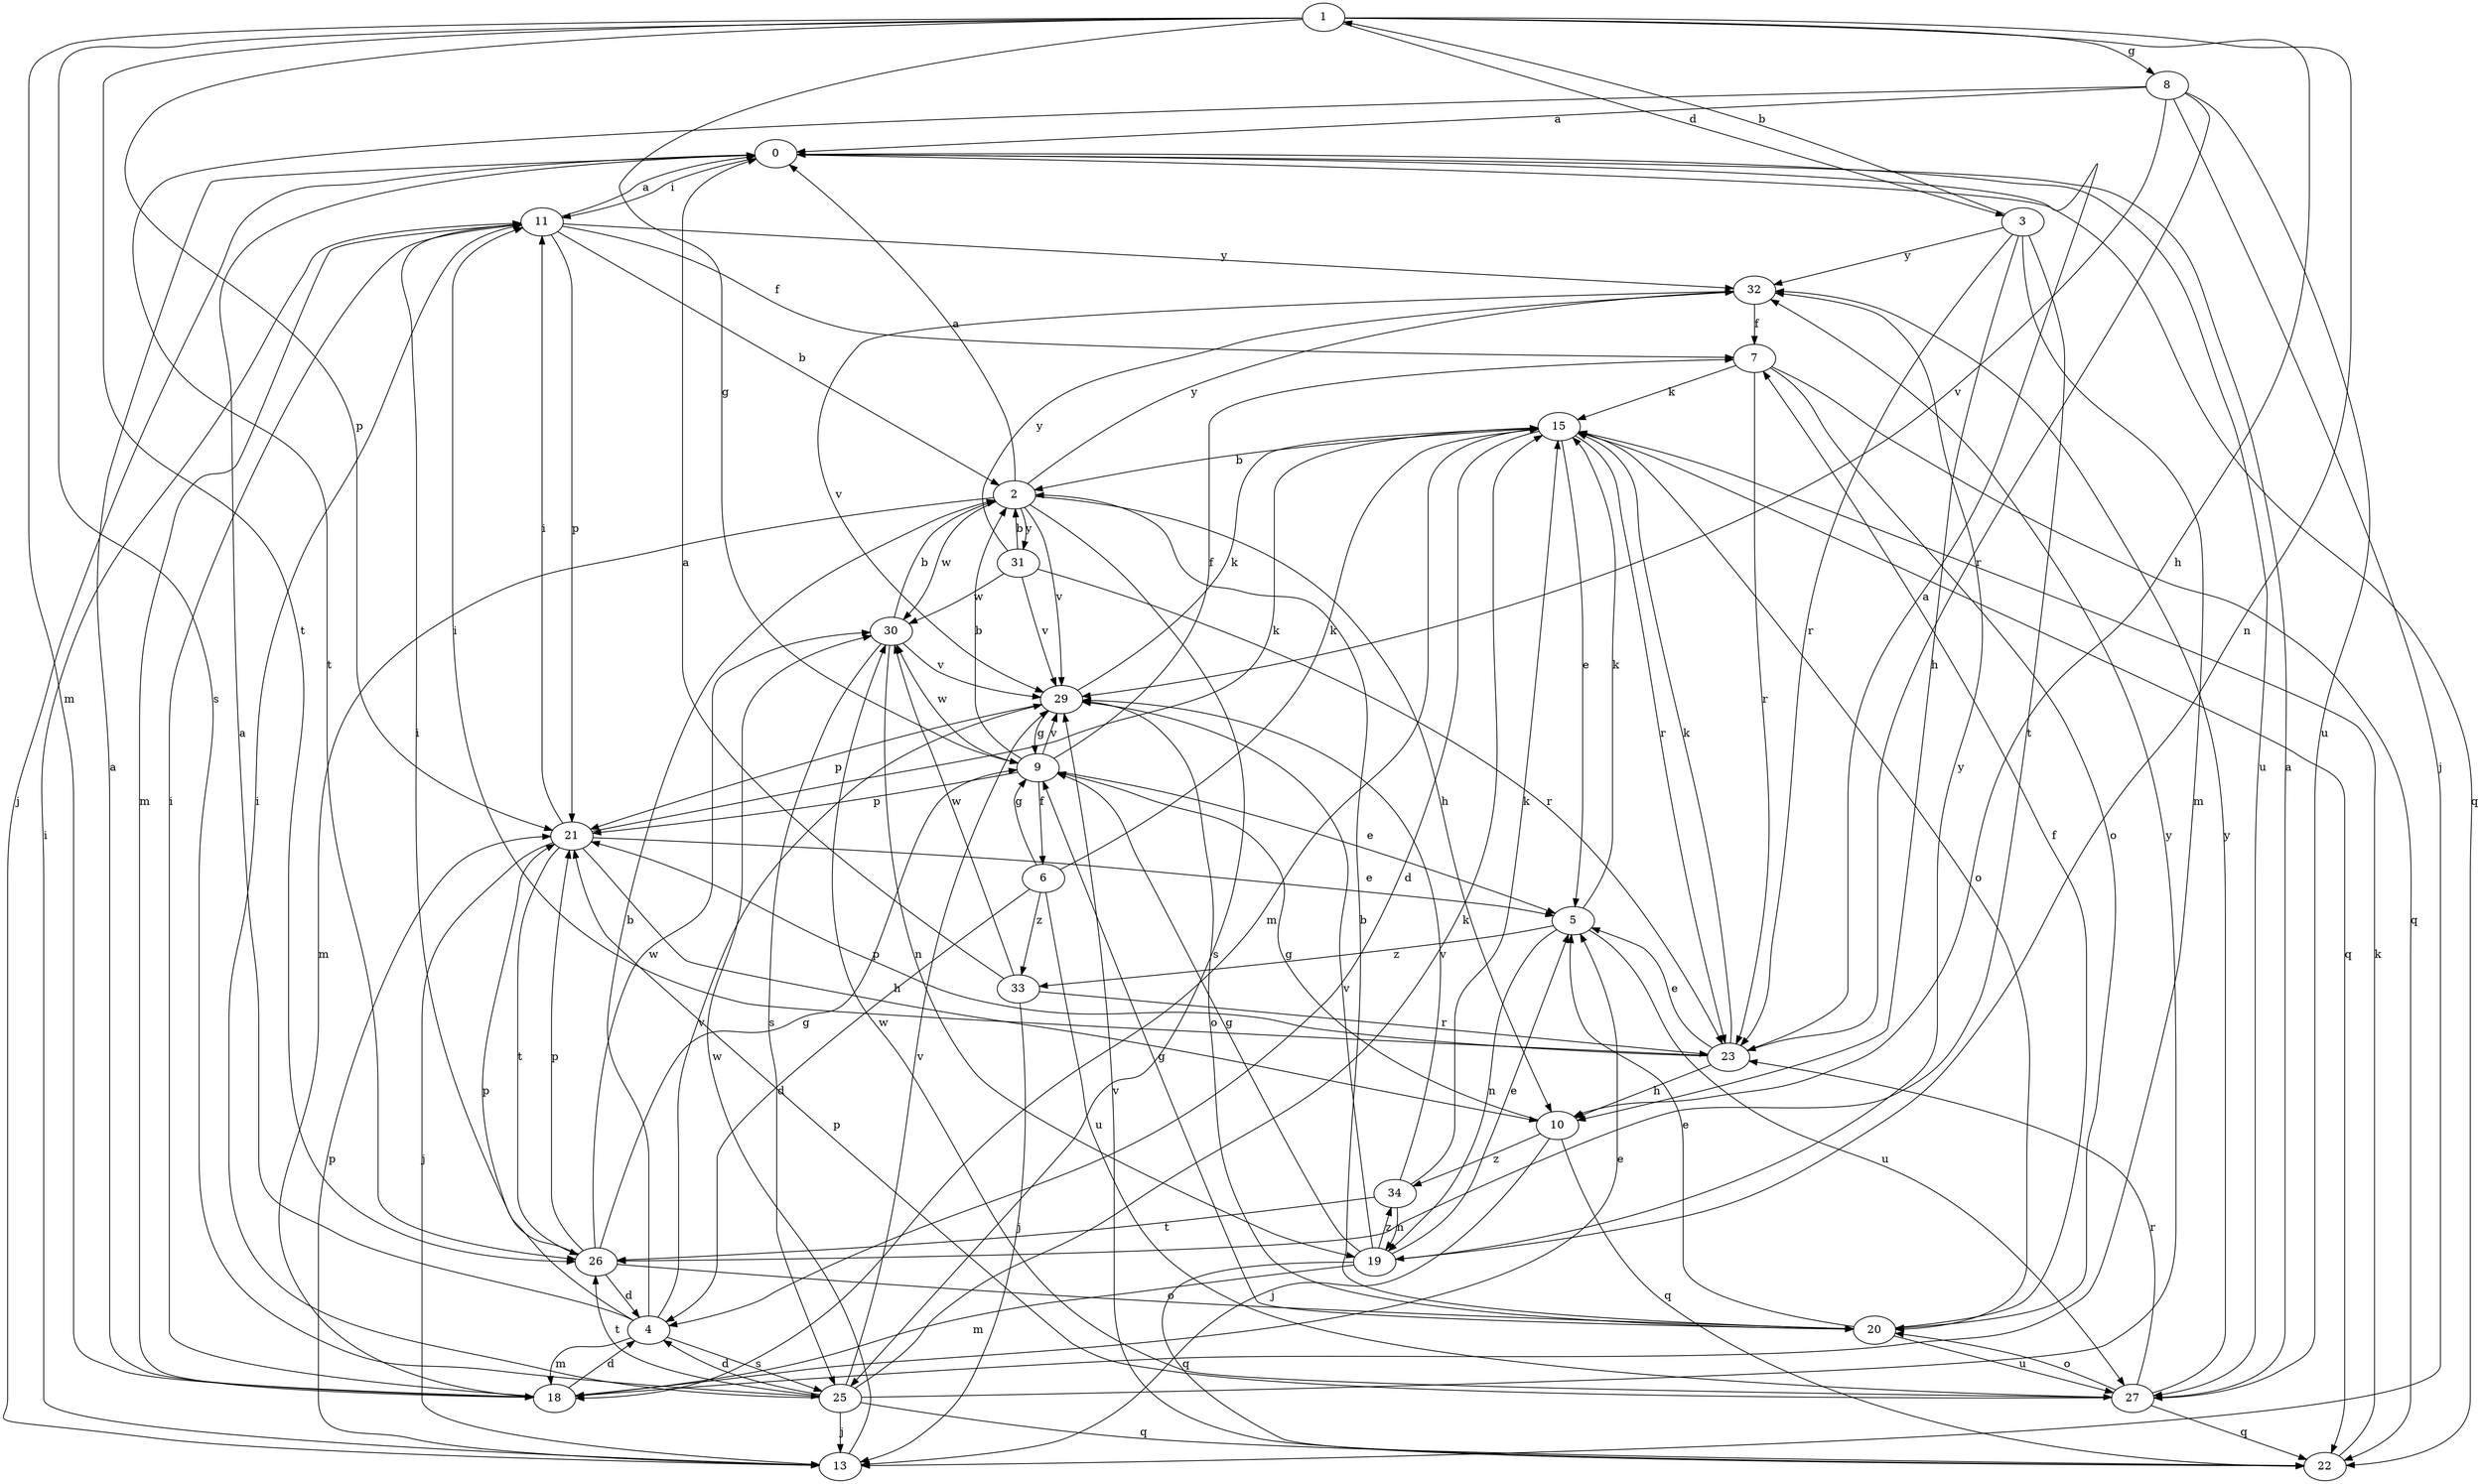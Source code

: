 strict digraph  {
0;
1;
2;
3;
4;
5;
6;
7;
8;
9;
10;
11;
13;
15;
18;
19;
20;
21;
22;
23;
25;
26;
27;
29;
30;
31;
32;
33;
34;
0 -> 11  [label=i];
0 -> 13  [label=j];
0 -> 22  [label=q];
0 -> 27  [label=u];
1 -> 3  [label=d];
1 -> 8  [label=g];
1 -> 9  [label=g];
1 -> 10  [label=h];
1 -> 18  [label=m];
1 -> 19  [label=n];
1 -> 21  [label=p];
1 -> 25  [label=s];
1 -> 26  [label=t];
2 -> 0  [label=a];
2 -> 10  [label=h];
2 -> 18  [label=m];
2 -> 25  [label=s];
2 -> 29  [label=v];
2 -> 30  [label=w];
2 -> 31  [label=y];
2 -> 32  [label=y];
3 -> 1  [label=b];
3 -> 10  [label=h];
3 -> 18  [label=m];
3 -> 23  [label=r];
3 -> 26  [label=t];
3 -> 32  [label=y];
4 -> 0  [label=a];
4 -> 2  [label=b];
4 -> 18  [label=m];
4 -> 21  [label=p];
4 -> 25  [label=s];
4 -> 29  [label=v];
5 -> 15  [label=k];
5 -> 19  [label=n];
5 -> 27  [label=u];
5 -> 33  [label=z];
6 -> 4  [label=d];
6 -> 9  [label=g];
6 -> 15  [label=k];
6 -> 27  [label=u];
6 -> 33  [label=z];
7 -> 15  [label=k];
7 -> 20  [label=o];
7 -> 22  [label=q];
7 -> 23  [label=r];
8 -> 0  [label=a];
8 -> 13  [label=j];
8 -> 23  [label=r];
8 -> 26  [label=t];
8 -> 27  [label=u];
8 -> 29  [label=v];
9 -> 2  [label=b];
9 -> 5  [label=e];
9 -> 6  [label=f];
9 -> 7  [label=f];
9 -> 21  [label=p];
9 -> 29  [label=v];
9 -> 30  [label=w];
10 -> 9  [label=g];
10 -> 13  [label=j];
10 -> 22  [label=q];
10 -> 34  [label=z];
11 -> 0  [label=a];
11 -> 2  [label=b];
11 -> 7  [label=f];
11 -> 18  [label=m];
11 -> 21  [label=p];
11 -> 32  [label=y];
13 -> 11  [label=i];
13 -> 21  [label=p];
13 -> 30  [label=w];
15 -> 2  [label=b];
15 -> 4  [label=d];
15 -> 5  [label=e];
15 -> 18  [label=m];
15 -> 20  [label=o];
15 -> 22  [label=q];
15 -> 23  [label=r];
18 -> 0  [label=a];
18 -> 4  [label=d];
18 -> 5  [label=e];
18 -> 11  [label=i];
19 -> 5  [label=e];
19 -> 9  [label=g];
19 -> 18  [label=m];
19 -> 22  [label=q];
19 -> 29  [label=v];
19 -> 32  [label=y];
19 -> 34  [label=z];
20 -> 2  [label=b];
20 -> 5  [label=e];
20 -> 7  [label=f];
20 -> 9  [label=g];
20 -> 27  [label=u];
21 -> 5  [label=e];
21 -> 10  [label=h];
21 -> 11  [label=i];
21 -> 13  [label=j];
21 -> 15  [label=k];
21 -> 26  [label=t];
22 -> 15  [label=k];
22 -> 29  [label=v];
23 -> 0  [label=a];
23 -> 5  [label=e];
23 -> 10  [label=h];
23 -> 11  [label=i];
23 -> 15  [label=k];
23 -> 21  [label=p];
25 -> 4  [label=d];
25 -> 11  [label=i];
25 -> 13  [label=j];
25 -> 15  [label=k];
25 -> 22  [label=q];
25 -> 26  [label=t];
25 -> 29  [label=v];
25 -> 32  [label=y];
26 -> 4  [label=d];
26 -> 9  [label=g];
26 -> 11  [label=i];
26 -> 20  [label=o];
26 -> 21  [label=p];
26 -> 30  [label=w];
27 -> 0  [label=a];
27 -> 20  [label=o];
27 -> 21  [label=p];
27 -> 22  [label=q];
27 -> 23  [label=r];
27 -> 30  [label=w];
27 -> 32  [label=y];
29 -> 9  [label=g];
29 -> 15  [label=k];
29 -> 20  [label=o];
29 -> 21  [label=p];
30 -> 2  [label=b];
30 -> 19  [label=n];
30 -> 25  [label=s];
30 -> 29  [label=v];
31 -> 2  [label=b];
31 -> 23  [label=r];
31 -> 29  [label=v];
31 -> 30  [label=w];
31 -> 32  [label=y];
32 -> 7  [label=f];
32 -> 29  [label=v];
33 -> 0  [label=a];
33 -> 13  [label=j];
33 -> 23  [label=r];
33 -> 30  [label=w];
34 -> 15  [label=k];
34 -> 19  [label=n];
34 -> 26  [label=t];
34 -> 29  [label=v];
}
